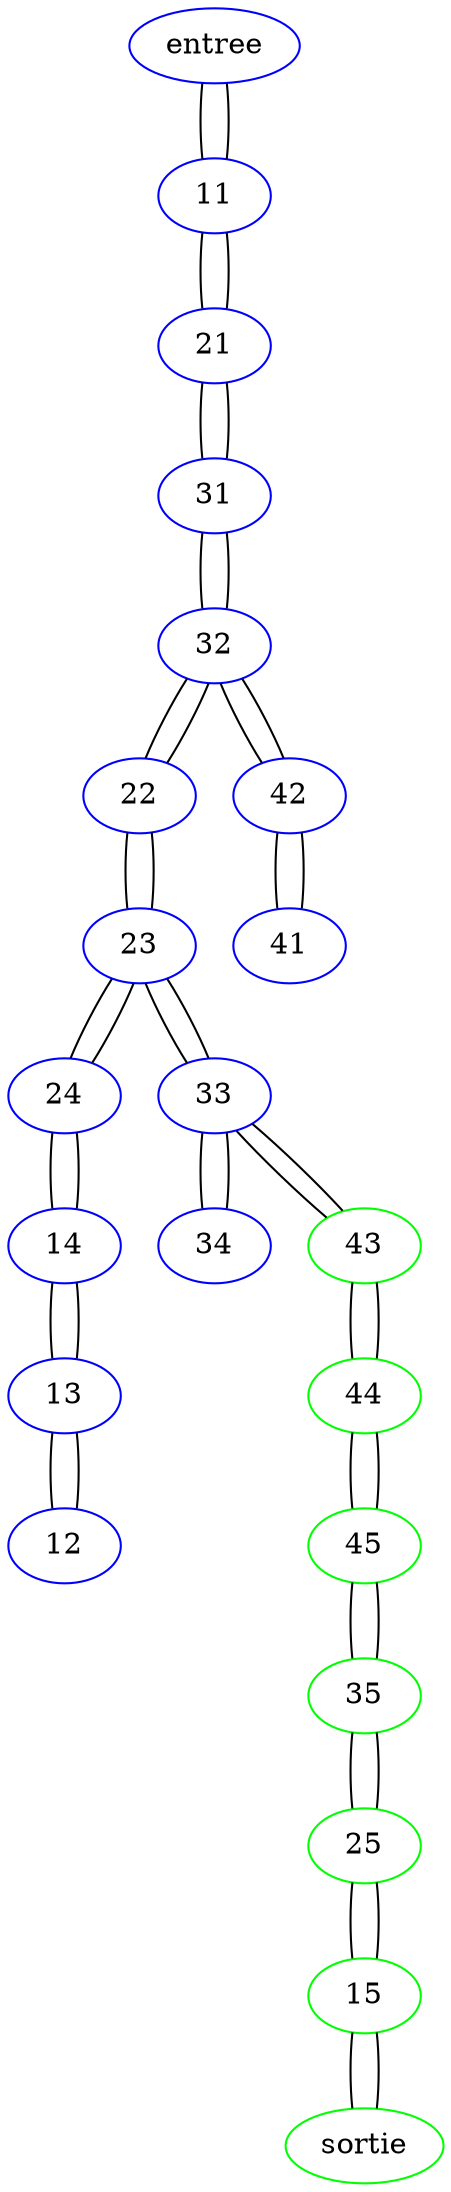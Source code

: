graph {
entree [color=blue]
sortie [color=green]
11 [color=blue]
12 [color=blue]
13 [color=blue]
14 [color=blue]
15 [color=green]
21 [color=blue]
22 [color=blue]
23 [color=blue]
24 [color=blue]
25 [color=green]
31 [color=blue]
32 [color=blue]
33 [color=blue]
34 [color=blue]
35 [color=green]
41 [color=blue]
42 [color=blue]
43 [color=green]
44 [color=green]
45 [color=green]
 entree -- 11
 sortie -- 15
 11 -- entree
 11 -- 21
 12 -- 13
 13 -- 12
 13 -- 14
 14 -- 13
 14 -- 24
 15 -- 25
 15 -- sortie
 21 -- 11
 21 -- 31
 22 -- 32
 22 -- 23
 23 -- 22
 23 -- 24
 23 -- 33
 24 -- 14
 24 -- 23
 25 -- 35
 25 -- 15
 31 -- 21
 31 -- 32
 32 -- 31
 32 -- 42
 32 -- 22
 33 -- 23
 33 -- 34
 33 -- 43
 34 -- 33
 35 -- 45
 35 -- 25
 41 -- 42
 42 -- 41
 42 -- 32
 43 -- 33
 43 -- 44
 44 -- 43
 44 -- 45
 45 -- 44
 45 -- 35
}
